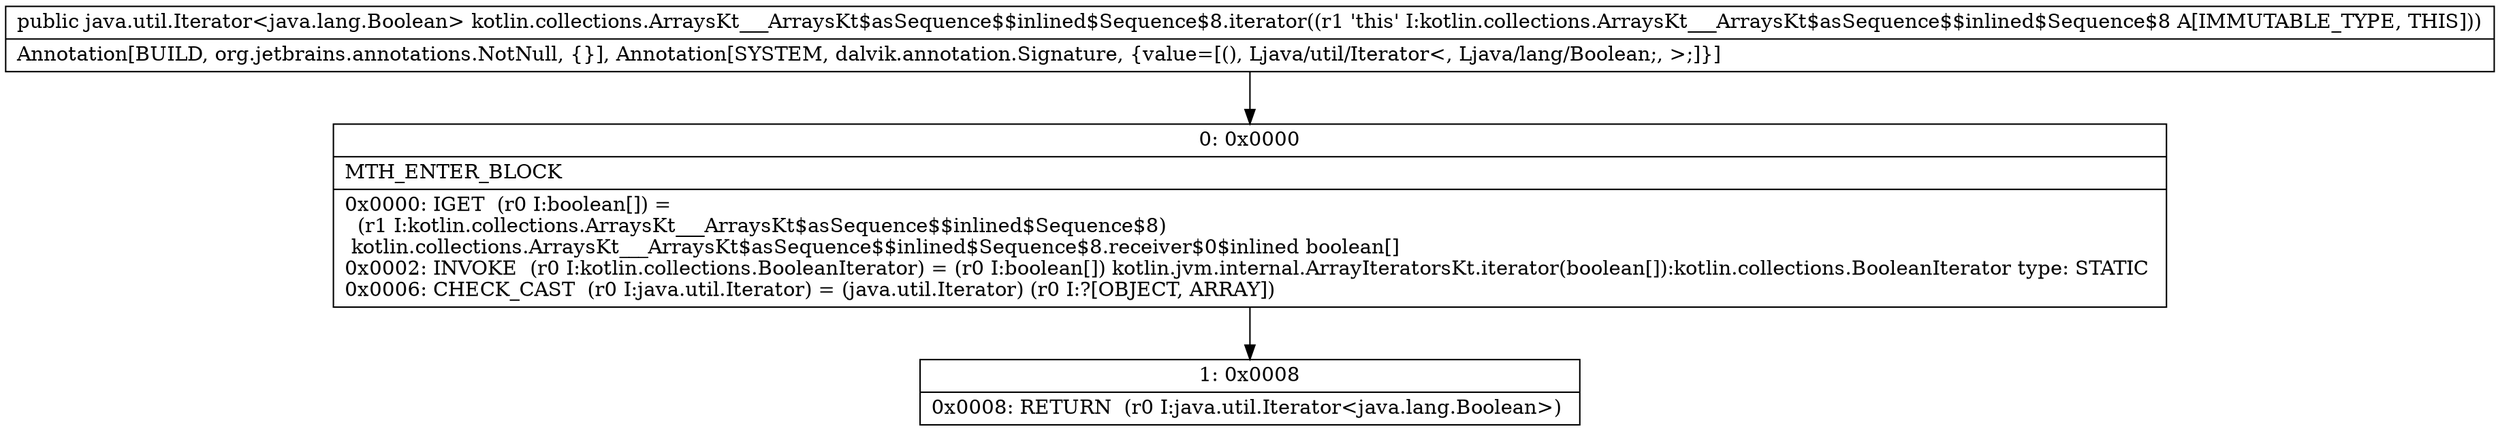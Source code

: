 digraph "CFG forkotlin.collections.ArraysKt___ArraysKt$asSequence$$inlined$Sequence$8.iterator()Ljava\/util\/Iterator;" {
Node_0 [shape=record,label="{0\:\ 0x0000|MTH_ENTER_BLOCK\l|0x0000: IGET  (r0 I:boolean[]) = \l  (r1 I:kotlin.collections.ArraysKt___ArraysKt$asSequence$$inlined$Sequence$8)\l kotlin.collections.ArraysKt___ArraysKt$asSequence$$inlined$Sequence$8.receiver$0$inlined boolean[] \l0x0002: INVOKE  (r0 I:kotlin.collections.BooleanIterator) = (r0 I:boolean[]) kotlin.jvm.internal.ArrayIteratorsKt.iterator(boolean[]):kotlin.collections.BooleanIterator type: STATIC \l0x0006: CHECK_CAST  (r0 I:java.util.Iterator) = (java.util.Iterator) (r0 I:?[OBJECT, ARRAY]) \l}"];
Node_1 [shape=record,label="{1\:\ 0x0008|0x0008: RETURN  (r0 I:java.util.Iterator\<java.lang.Boolean\>) \l}"];
MethodNode[shape=record,label="{public java.util.Iterator\<java.lang.Boolean\> kotlin.collections.ArraysKt___ArraysKt$asSequence$$inlined$Sequence$8.iterator((r1 'this' I:kotlin.collections.ArraysKt___ArraysKt$asSequence$$inlined$Sequence$8 A[IMMUTABLE_TYPE, THIS]))  | Annotation[BUILD, org.jetbrains.annotations.NotNull, \{\}], Annotation[SYSTEM, dalvik.annotation.Signature, \{value=[(), Ljava\/util\/Iterator\<, Ljava\/lang\/Boolean;, \>;]\}]\l}"];
MethodNode -> Node_0;
Node_0 -> Node_1;
}

